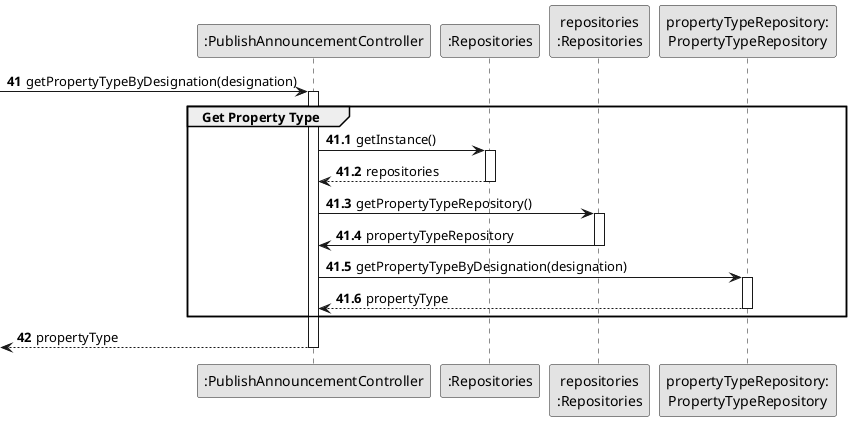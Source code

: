 @startuml
skinparam monochrome true
skinparam packageStyle rectangle
skinparam shadowing false

participant ":PublishAnnouncementController" as CTRL
participant ":Repositories" as RepositorySingleton
participant "repositories\n:Repositories" as PLAT
participant "propertyTypeRepository:\nPropertyTypeRepository" as PropertyTypeRepository

autonumber 41
-> CTRL : getPropertyTypeByDesignation(designation)

autonumber 41.1

activate CTRL
    group Get Property Type
        CTRL -> RepositorySingleton : getInstance()
        activate RepositorySingleton

            RepositorySingleton --> CTRL: repositories
        deactivate RepositorySingleton

        CTRL -> PLAT : getPropertyTypeRepository()
        activate PLAT

            PLAT -> CTRL : propertyTypeRepository
        deactivate PLAT

        CTRL -> PropertyTypeRepository : getPropertyTypeByDesignation(designation)
        activate PropertyTypeRepository

        PropertyTypeRepository --> CTRL : propertyType
        deactivate PropertyTypeRepository

    end group

    autonumber 42
    <-- CTRL : propertyType

deactivate CTRL


@enduml